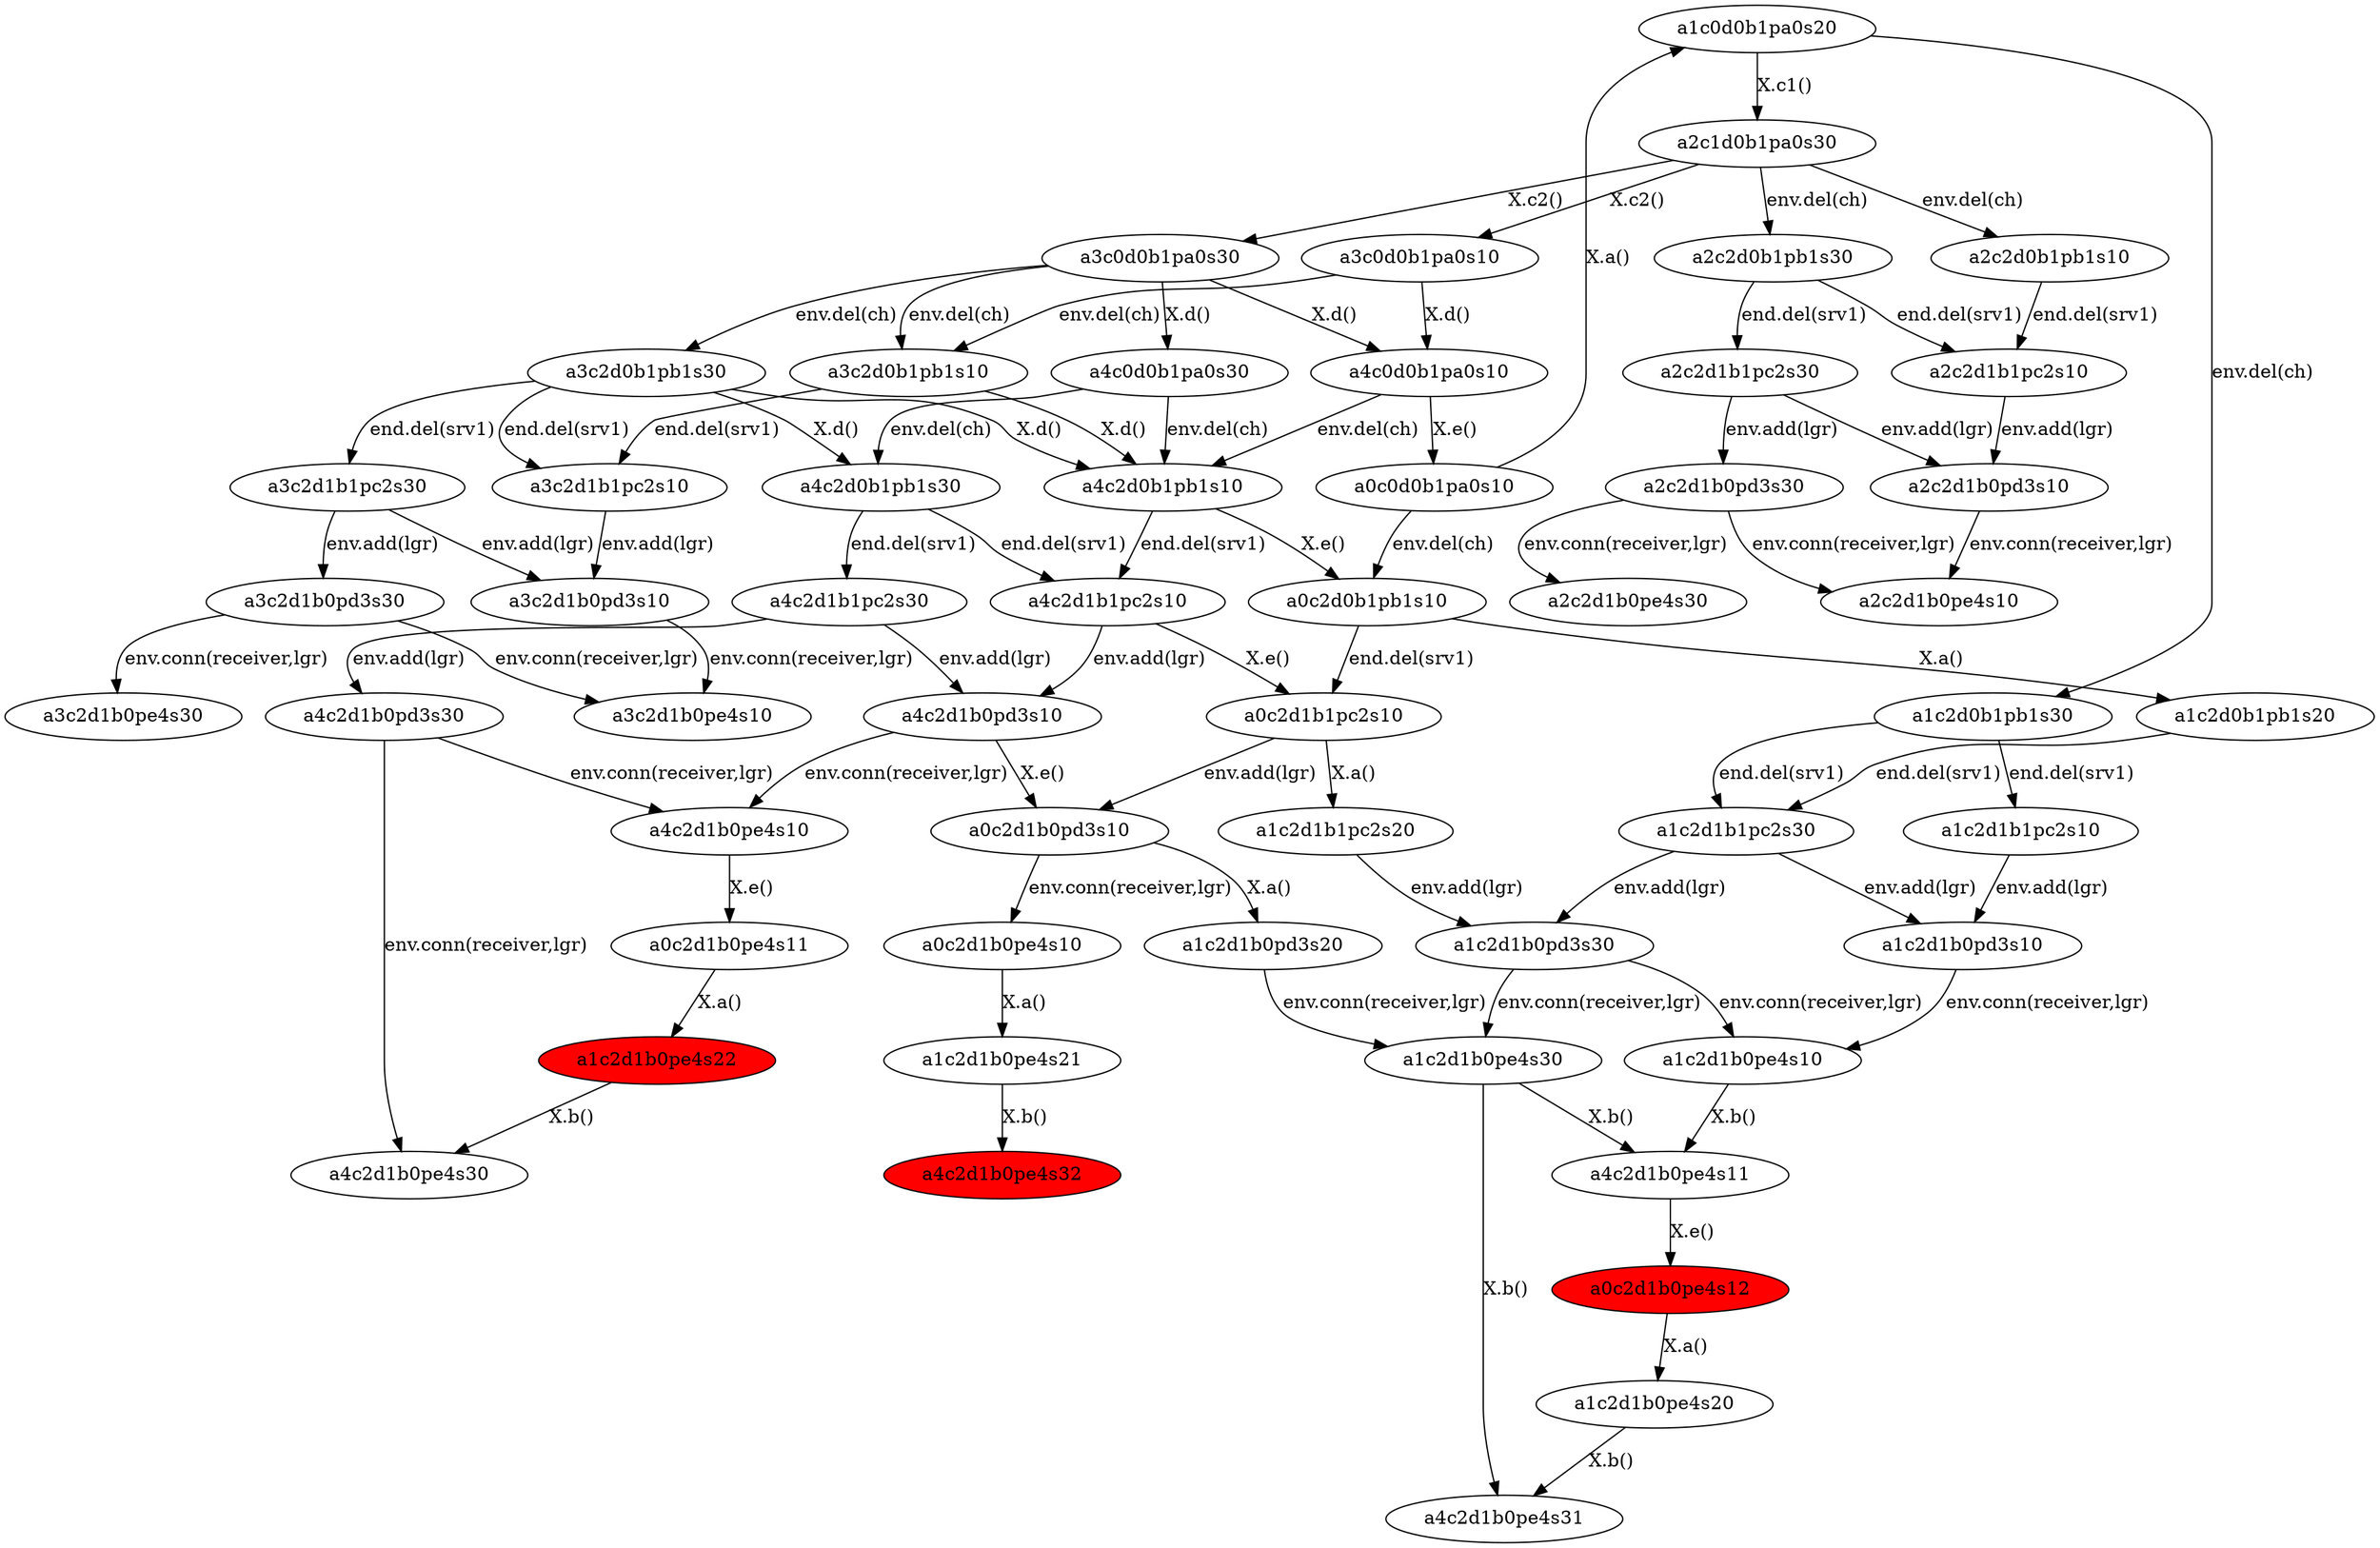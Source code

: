 digraph { 
a4c2d1b0pe4s32[fillcolor = red,style=filled];
a0c2d1b0pe4s12[fillcolor = red,style=filled];
a1c2d1b0pe4s22[fillcolor = red,style=filled];
a2c1d0b1pa0s30->a3c0d0b1pa0s30[label= "X.c2()"];
a1c2d0b1pb1s20->a1c2d1b1pc2s30[label= "end.del(srv1)"];
a4c2d1b0pd3s30->a4c2d1b0pe4s10[label= "env.conn(receiver,lgr)"];
a2c2d1b0pd3s10->a2c2d1b0pe4s10[label= "env.conn(receiver,lgr)"];
a0c2d0b1pb1s10->a1c2d0b1pb1s20[label= "X.a()"];
a0c2d1b0pe4s11->a1c2d1b0pe4s22[label= "X.a()"];
a1c0d0b1pa0s20->a1c2d0b1pb1s30[label= "env.del(ch)"];
a0c2d1b0pd3s10->a0c2d1b0pe4s10[label= "env.conn(receiver,lgr)"];
a2c2d1b1pc2s30->a2c2d1b0pd3s30[label= "env.add(lgr)"];
a2c2d0b1pb1s30->a2c2d1b1pc2s30[label= "end.del(srv1)"];
a2c1d0b1pa0s30->a3c0d0b1pa0s10[label= "X.c2()"];
a1c2d1b0pd3s20->a1c2d1b0pe4s30[label= "env.conn(receiver,lgr)"];
a4c2d1b0pd3s10->a0c2d1b0pd3s10[label= "X.e()"];
a0c2d1b1pc2s10->a1c2d1b1pc2s20[label= "X.a()"];
a3c0d0b1pa0s30->a4c0d0b1pa0s30[label= "X.d()"];
a4c2d1b1pc2s30->a4c2d1b0pd3s30[label= "env.add(lgr)"];
a1c2d0b1pb1s30->a1c2d1b1pc2s10[label= "end.del(srv1)"];
a1c2d1b1pc2s20->a1c2d1b0pd3s30[label= "env.add(lgr)"];
a4c2d0b1pb1s30->a4c2d1b1pc2s30[label= "end.del(srv1)"];
a4c2d1b1pc2s10->a0c2d1b1pc2s10[label= "X.e()"];
a3c0d0b1pa0s30->a3c2d0b1pb1s10[label= "env.del(ch)"];
a3c2d1b1pc2s30->a3c2d1b0pd3s30[label= "env.add(lgr)"];
a3c2d0b1pb1s30->a4c2d0b1pb1s10[label= "X.d()"];
a1c2d1b0pe4s10->a4c2d1b0pe4s11[label= "X.b()"];
a2c2d1b1pc2s10->a2c2d1b0pd3s10[label= "env.add(lgr)"];
a4c2d1b0pd3s10->a4c2d1b0pe4s10[label= "env.conn(receiver,lgr)"];
a2c2d1b0pd3s30->a2c2d1b0pe4s30[label= "env.conn(receiver,lgr)"];
a3c2d1b1pc2s30->a3c2d1b0pd3s10[label= "env.add(lgr)"];
a2c2d1b1pc2s30->a2c2d1b0pd3s10[label= "env.add(lgr)"];
a3c0d0b1pa0s10->a3c2d0b1pb1s10[label= "env.del(ch)"];
a1c2d1b0pe4s30->a4c2d1b0pe4s11[label= "X.b()"];
a4c0d0b1pa0s10->a0c0d0b1pa0s10[label= "X.e()"];
a1c2d0b1pb1s30->a1c2d1b1pc2s30[label= "end.del(srv1)"];
a2c2d1b0pd3s30->a2c2d1b0pe4s10[label= "env.conn(receiver,lgr)"];
a4c2d1b1pc2s10->a4c2d1b0pd3s10[label= "env.add(lgr)"];
a2c2d0b1pb1s30->a2c2d1b1pc2s10[label= "end.del(srv1)"];
a3c2d1b0pd3s30->a3c2d1b0pe4s10[label= "env.conn(receiver,lgr)"];
a4c2d1b0pe4s11->a0c2d1b0pe4s12[label= "X.e()"];
a1c2d1b0pe4s20->a4c2d1b0pe4s31[label= "X.b()"];
a1c2d1b0pe4s30->a4c2d1b0pe4s31[label= "X.b()"];
a3c2d1b0pd3s30->a3c2d1b0pe4s30[label= "env.conn(receiver,lgr)"];
a4c2d0b1pb1s10->a0c2d0b1pb1s10[label= "X.e()"];
a1c2d1b0pe4s21->a4c2d1b0pe4s32[label= "X.b()"];
a4c2d0b1pb1s30->a4c2d1b1pc2s10[label= "end.del(srv1)"];
a3c2d0b1pb1s10->a3c2d1b1pc2s10[label= "end.del(srv1)"];
a0c2d1b0pd3s10->a1c2d1b0pd3s20[label= "X.a()"];
a3c2d0b1pb1s30->a4c2d0b1pb1s30[label= "X.d()"];
a0c2d1b1pc2s10->a0c2d1b0pd3s10[label= "env.add(lgr)"];
a3c2d0b1pb1s30->a3c2d1b1pc2s10[label= "end.del(srv1)"];
a4c2d1b0pe4s10->a0c2d1b0pe4s11[label= "X.e()"];
a3c2d0b1pb1s30->a3c2d1b1pc2s30[label= "end.del(srv1)"];
a3c0d0b1pa0s30->a3c2d0b1pb1s30[label= "env.del(ch)"];
a2c1d0b1pa0s30->a2c2d0b1pb1s30[label= "env.del(ch)"];
a1c2d1b0pd3s30->a1c2d1b0pe4s10[label= "env.conn(receiver,lgr)"];
a4c2d1b0pd3s30->a4c2d1b0pe4s30[label= "env.conn(receiver,lgr)"];
a4c0d0b1pa0s30->a4c2d0b1pb1s10[label= "env.del(ch)"];
a1c2d1b0pe4s22->a4c2d1b0pe4s30[label= "X.b()"];
a4c2d1b1pc2s30->a4c2d1b0pd3s10[label= "env.add(lgr)"];
a2c1d0b1pa0s30->a2c2d0b1pb1s10[label= "env.del(ch)"];
a3c0d0b1pa0s10->a4c0d0b1pa0s10[label= "X.d()"];
a2c2d0b1pb1s10->a2c2d1b1pc2s10[label= "end.del(srv1)"];
a1c2d1b0pd3s30->a1c2d1b0pe4s30[label= "env.conn(receiver,lgr)"];
a3c2d0b1pb1s10->a4c2d0b1pb1s10[label= "X.d()"];
a1c0d0b1pa0s20->a2c1d0b1pa0s30[label= "X.c1()"];
a0c2d1b0pe4s12->a1c2d1b0pe4s20[label= "X.a()"];
a0c2d0b1pb1s10->a0c2d1b1pc2s10[label= "end.del(srv1)"];
a3c2d1b1pc2s10->a3c2d1b0pd3s10[label= "env.add(lgr)"];
a4c0d0b1pa0s10->a4c2d0b1pb1s10[label= "env.del(ch)"];
a0c0d0b1pa0s10->a0c2d0b1pb1s10[label= "env.del(ch)"];
a3c0d0b1pa0s30->a4c0d0b1pa0s10[label= "X.d()"];
a0c2d1b0pe4s10->a1c2d1b0pe4s21[label= "X.a()"];
a4c2d0b1pb1s10->a4c2d1b1pc2s10[label= "end.del(srv1)"];
a1c2d1b0pd3s10->a1c2d1b0pe4s10[label= "env.conn(receiver,lgr)"];
a4c0d0b1pa0s30->a4c2d0b1pb1s30[label= "env.del(ch)"];
a3c2d1b0pd3s10->a3c2d1b0pe4s10[label= "env.conn(receiver,lgr)"];
a1c2d1b1pc2s30->a1c2d1b0pd3s30[label= "env.add(lgr)"];
a0c0d0b1pa0s10->a1c0d0b1pa0s20[label= "X.a()"];
a1c2d1b1pc2s10->a1c2d1b0pd3s10[label= "env.add(lgr)"];
a1c2d1b1pc2s30->a1c2d1b0pd3s10[label= "env.add(lgr)"];

}